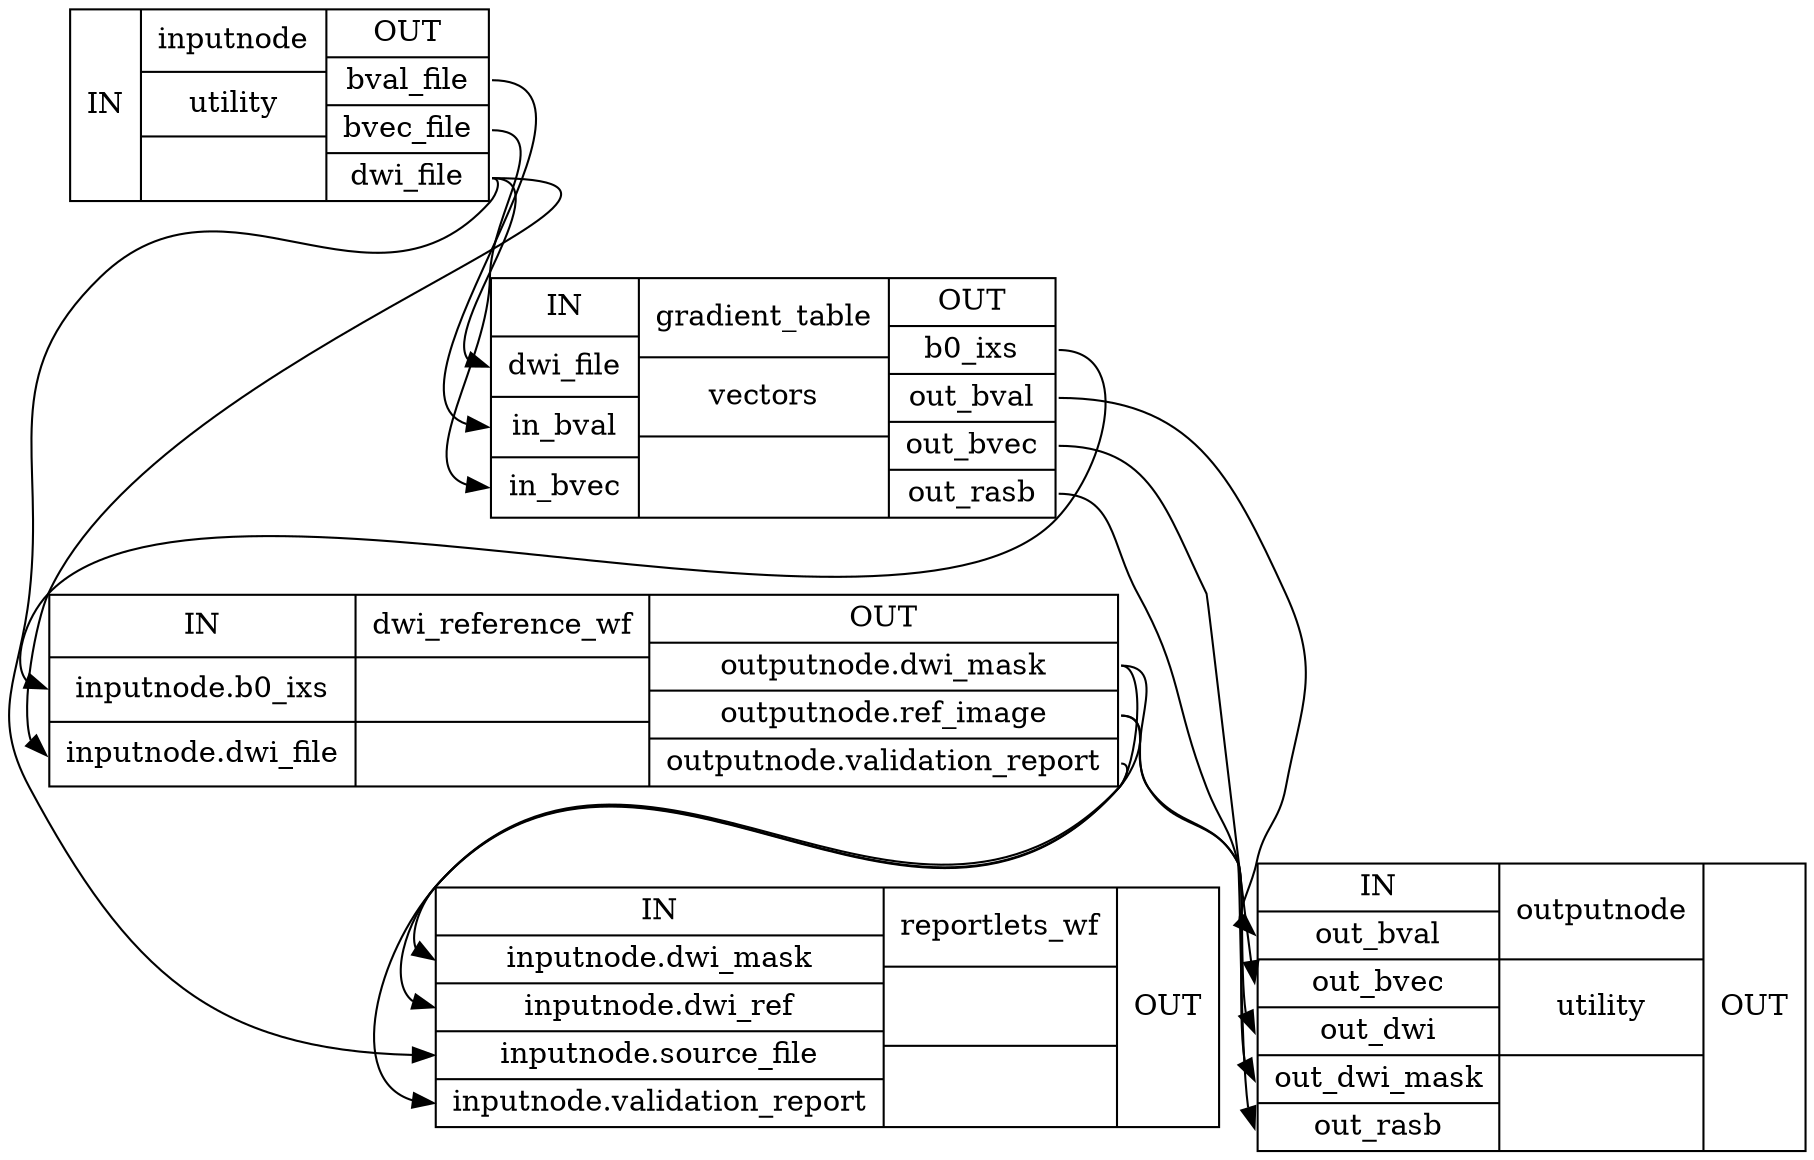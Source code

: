 digraph structs {
node [shape=record];
dwi_preproc_wfinputnode [label="{IN}|{ inputnode | utility |  }|{OUT|<outbvalfile> bval_file|<outbvecfile> bvec_file|<outdwifile> dwi_file}"];
dwi_preproc_wfgradient_table [label="{IN|<indwifile> dwi_file|<ininbval> in_bval|<ininbvec> in_bvec}|{ gradient_table | vectors |  }|{OUT|<outb0ixs> b0_ixs|<outoutbval> out_bval|<outoutbvec> out_bvec|<outoutrasb> out_rasb}"];
dwi_preproc_wfdwi_reference_wf [label="{IN|<ininputnodeb0ixs> inputnode.b0_ixs|<ininputnodedwifile> inputnode.dwi_file}|{ dwi_reference_wf |  |  }|{OUT|<outoutputnodedwimask> outputnode.dwi_mask|<outoutputnoderefimage> outputnode.ref_image|<outoutputnodevalidationreport> outputnode.validation_report}"];
dwi_preproc_wfreportlets_wf [label="{IN|<ininputnodedwimask> inputnode.dwi_mask|<ininputnodedwiref> inputnode.dwi_ref|<ininputnodesourcefile> inputnode.source_file|<ininputnodevalidationreport> inputnode.validation_report}|{ reportlets_wf |  |  }|{OUT}"];
dwi_preproc_wfoutputnode [label="{IN|<inoutbval> out_bval|<inoutbvec> out_bvec|<inoutdwi> out_dwi|<inoutdwimask> out_dwi_mask|<inoutrasb> out_rasb}|{ outputnode | utility |  }|{OUT}"];
dwi_preproc_wfdwi_reference_wf:outoutputnodedwimask:e -> dwi_preproc_wfoutputnode:inoutdwimask:w;
dwi_preproc_wfdwi_reference_wf:outoutputnodedwimask:e -> dwi_preproc_wfreportlets_wf:ininputnodedwimask:w;
dwi_preproc_wfdwi_reference_wf:outoutputnoderefimage:e -> dwi_preproc_wfoutputnode:inoutdwi:w;
dwi_preproc_wfdwi_reference_wf:outoutputnoderefimage:e -> dwi_preproc_wfreportlets_wf:ininputnodedwiref:w;
dwi_preproc_wfdwi_reference_wf:outoutputnodevalidationreport:e -> dwi_preproc_wfreportlets_wf:ininputnodevalidationreport:w;
dwi_preproc_wfgradient_table:outb0ixs:e -> dwi_preproc_wfdwi_reference_wf:ininputnodeb0ixs:w;
dwi_preproc_wfgradient_table:outoutbval:e -> dwi_preproc_wfoutputnode:inoutbval:w;
dwi_preproc_wfgradient_table:outoutbvec:e -> dwi_preproc_wfoutputnode:inoutbvec:w;
dwi_preproc_wfgradient_table:outoutrasb:e -> dwi_preproc_wfoutputnode:inoutrasb:w;
dwi_preproc_wfinputnode:outbvalfile:e -> dwi_preproc_wfgradient_table:ininbval:w;
dwi_preproc_wfinputnode:outbvecfile:e -> dwi_preproc_wfgradient_table:ininbvec:w;
dwi_preproc_wfinputnode:outdwifile:e -> dwi_preproc_wfdwi_reference_wf:ininputnodedwifile:w;
dwi_preproc_wfinputnode:outdwifile:e -> dwi_preproc_wfgradient_table:indwifile:w;
dwi_preproc_wfinputnode:outdwifile:e -> dwi_preproc_wfreportlets_wf:ininputnodesourcefile:w;
}